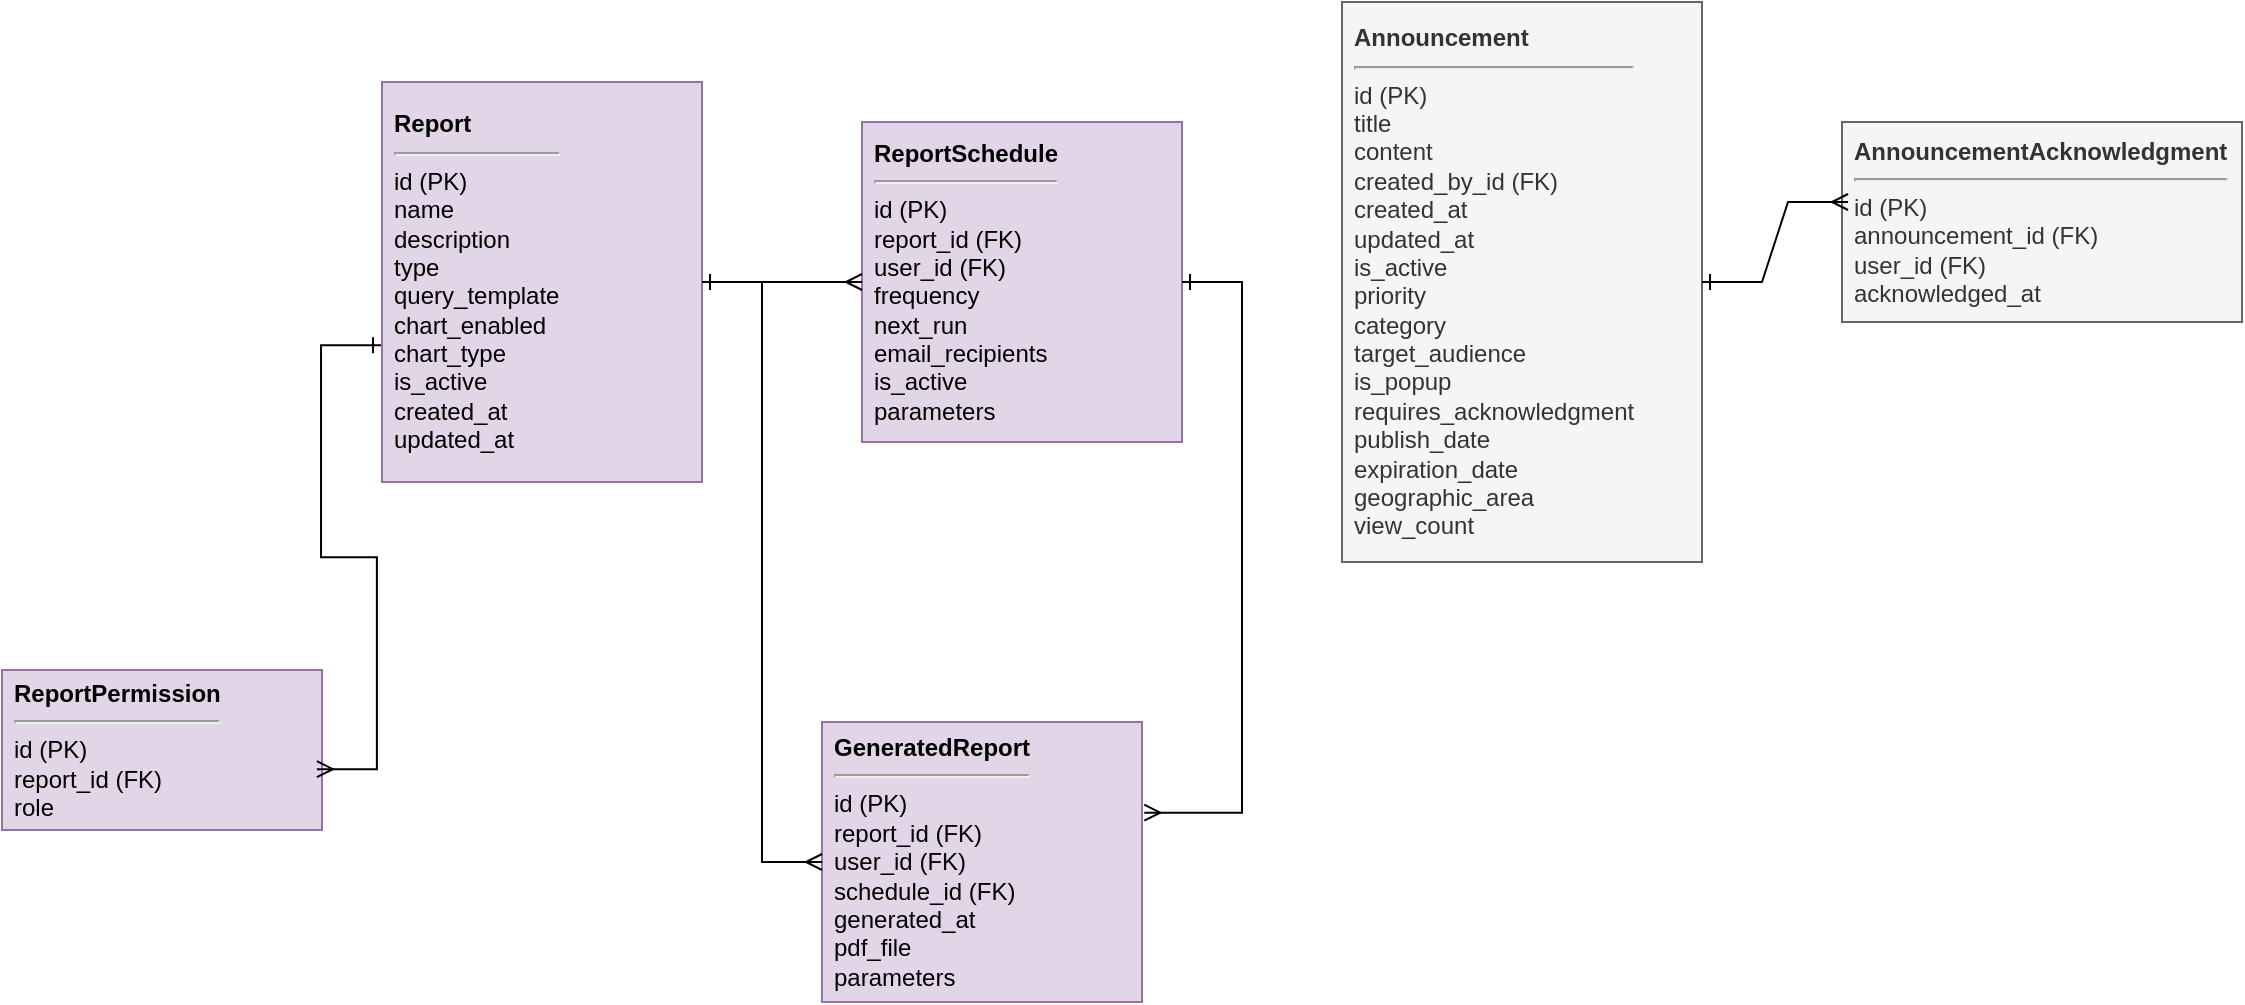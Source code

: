 <mxfile>
    <diagram id="C5RBs43oDa-KdzZeNtuy" name="Report and System Models">
        <mxGraphModel dx="2040" dy="842" grid="1" gridSize="10" guides="1" tooltips="1" connect="1" arrows="1" fold="1" page="1" pageScale="1" pageWidth="1169" pageHeight="827" math="0" shadow="0">
            <root>
                <mxCell id="WIyWlLk6GJQsqaUBKTNV-0"/>
                <mxCell id="WIyWlLk6GJQsqaUBKTNV-1" parent="WIyWlLk6GJQsqaUBKTNV-0"/>
                <mxCell id="report_table" value="&lt;b&gt;Report&lt;/b&gt;&lt;br&gt;&lt;hr&gt;id (PK)&lt;br&gt;name&lt;br&gt;description&lt;br&gt;type&lt;br&gt;query_template&lt;br&gt;chart_enabled&lt;br&gt;chart_type&lt;br&gt;is_active&lt;br&gt;created_at&lt;br&gt;updated_at" style="rounded=0;whiteSpace=wrap;html=1;fillColor=#e1d5e7;strokeColor=#9673a6;align=left;spacingLeft=4;spacingRight=4;" parent="WIyWlLk6GJQsqaUBKTNV-1" vertex="1">
                    <mxGeometry x="120" y="80" width="160" height="200" as="geometry"/>
                </mxCell>
                <mxCell id="report_permission_table" value="&lt;b&gt;ReportPermission&lt;/b&gt;&lt;br&gt;&lt;hr&gt;id (PK)&lt;br&gt;report_id (FK)&lt;br&gt;role" style="rounded=0;whiteSpace=wrap;html=1;fillColor=#e1d5e7;strokeColor=#9673a6;align=left;spacingLeft=4;spacingRight=4;" parent="WIyWlLk6GJQsqaUBKTNV-1" vertex="1">
                    <mxGeometry x="-70" y="374" width="160" height="80" as="geometry"/>
                </mxCell>
                <mxCell id="report_schedule_table" value="&lt;b&gt;ReportSchedule&lt;/b&gt;&lt;br&gt;&lt;hr&gt;id (PK)&lt;br&gt;report_id (FK)&lt;br&gt;user_id (FK)&lt;br&gt;frequency&lt;br&gt;next_run&lt;br&gt;email_recipients&lt;br&gt;is_active&lt;br&gt;parameters" style="rounded=0;whiteSpace=wrap;html=1;fillColor=#e1d5e7;strokeColor=#9673a6;align=left;spacingLeft=4;spacingRight=4;" parent="WIyWlLk6GJQsqaUBKTNV-1" vertex="1">
                    <mxGeometry x="360" y="100" width="160" height="160" as="geometry"/>
                </mxCell>
                <mxCell id="generated_report_table" value="&lt;b&gt;GeneratedReport&lt;/b&gt;&lt;br&gt;&lt;hr&gt;id (PK)&lt;br&gt;report_id (FK)&lt;br&gt;user_id (FK)&lt;br&gt;schedule_id (FK)&lt;br&gt;generated_at&lt;br&gt;pdf_file&lt;br&gt;parameters" style="rounded=0;whiteSpace=wrap;html=1;fillColor=#e1d5e7;strokeColor=#9673a6;align=left;spacingLeft=4;spacingRight=4;" parent="WIyWlLk6GJQsqaUBKTNV-1" vertex="1">
                    <mxGeometry x="340" y="400" width="160" height="140" as="geometry"/>
                </mxCell>
                <mxCell id="announcement_table" value="&lt;b&gt;Announcement&lt;/b&gt;&lt;br&gt;&lt;hr&gt;id (PK)&lt;br&gt;title&lt;br&gt;content&lt;br&gt;created_by_id (FK)&lt;br&gt;created_at&lt;br&gt;updated_at&lt;br&gt;is_active&lt;br&gt;priority&lt;br&gt;category&lt;br&gt;target_audience&lt;br&gt;is_popup&lt;br&gt;requires_acknowledgment&lt;br&gt;publish_date&lt;br&gt;expiration_date&lt;br&gt;geographic_area&lt;br&gt;view_count" style="rounded=0;whiteSpace=wrap;html=1;fillColor=#f5f5f5;strokeColor=#666666;align=left;spacingLeft=4;spacingRight=4;fontColor=#333333;" parent="WIyWlLk6GJQsqaUBKTNV-1" vertex="1">
                    <mxGeometry x="600" y="40" width="180" height="280" as="geometry"/>
                </mxCell>
                <mxCell id="announcement_ack_table" value="&lt;b&gt;AnnouncementAcknowledgment&lt;/b&gt;&lt;br&gt;&lt;hr&gt;id (PK)&lt;br&gt;announcement_id (FK)&lt;br&gt;user_id (FK)&lt;br&gt;acknowledged_at" style="rounded=0;whiteSpace=wrap;html=1;fillColor=#f5f5f5;strokeColor=#666666;align=left;spacingLeft=4;spacingRight=4;fontColor=#333333;" parent="WIyWlLk6GJQsqaUBKTNV-1" vertex="1">
                    <mxGeometry x="850" y="100" width="200" height="100" as="geometry"/>
                </mxCell>
                <mxCell id="report_to_permission" value="" style="edgeStyle=entityRelationEdgeStyle;fontSize=12;html=1;endArrow=ERmany;startArrow=ERone;rounded=0;exitX=-0.003;exitY=0.658;exitDx=0;exitDy=0;entryX=0.984;entryY=0.62;entryDx=0;entryDy=0;startFill=0;exitPerimeter=0;entryPerimeter=0;" parent="WIyWlLk6GJQsqaUBKTNV-1" source="report_table" target="report_permission_table" edge="1">
                    <mxGeometry width="100" height="100" relative="1" as="geometry">
                        <mxPoint x="120" y="280.0" as="sourcePoint"/>
                        <mxPoint x="120" y="460" as="targetPoint"/>
                    </mxGeometry>
                </mxCell>
                <mxCell id="report_to_schedule" value="" style="edgeStyle=entityRelationEdgeStyle;fontSize=12;html=1;endArrow=ERmany;startArrow=ERone;rounded=0;exitX=1;exitY=0.5;exitDx=0;exitDy=0;entryX=0;entryY=0.5;entryDx=0;entryDy=0;startFill=0;" parent="WIyWlLk6GJQsqaUBKTNV-1" source="report_table" target="report_schedule_table" edge="1">
                    <mxGeometry width="100" height="100" relative="1" as="geometry">
                        <mxPoint x="290" y="260" as="sourcePoint"/>
                        <mxPoint x="390" y="160" as="targetPoint"/>
                    </mxGeometry>
                </mxCell>
                <mxCell id="report_to_generated" value="" style="edgeStyle=entityRelationEdgeStyle;fontSize=12;html=1;endArrow=ERmany;startArrow=ERone;rounded=0;exitX=1;exitY=0.5;exitDx=0;exitDy=0;entryX=0;entryY=0.5;entryDx=0;entryDy=0;startFill=0;" parent="WIyWlLk6GJQsqaUBKTNV-1" source="report_table" target="generated_report_table" edge="1">
                    <mxGeometry width="100" height="100" relative="1" as="geometry">
                        <mxPoint x="290" y="260" as="sourcePoint"/>
                        <mxPoint x="390" y="160" as="targetPoint"/>
                    </mxGeometry>
                </mxCell>
                <mxCell id="schedule_to_generated" value="" style="edgeStyle=entityRelationEdgeStyle;fontSize=12;html=1;endArrow=ERmany;startArrow=ERone;rounded=0;entryX=1.007;entryY=0.324;entryDx=0;entryDy=0;startFill=0;entryPerimeter=0;" parent="WIyWlLk6GJQsqaUBKTNV-1" source="report_schedule_table" target="generated_report_table" edge="1">
                    <mxGeometry width="100" height="100" relative="1" as="geometry">
                        <mxPoint x="290" y="260" as="sourcePoint"/>
                        <mxPoint x="390" y="160" as="targetPoint"/>
                    </mxGeometry>
                </mxCell>
                <mxCell id="announcement_to_ack" value="" style="edgeStyle=entityRelationEdgeStyle;fontSize=12;html=1;endArrow=ERmany;startArrow=ERone;rounded=0;exitX=1;exitY=0.5;exitDx=0;exitDy=0;startFill=0;" parent="WIyWlLk6GJQsqaUBKTNV-1" source="announcement_table" edge="1">
                    <mxGeometry width="100" height="100" relative="1" as="geometry">
                        <mxPoint x="290" y="260" as="sourcePoint"/>
                        <mxPoint x="853" y="140" as="targetPoint"/>
                    </mxGeometry>
                </mxCell>
            </root>
        </mxGraphModel>
    </diagram>
</mxfile>